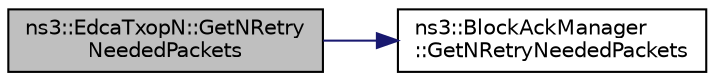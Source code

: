 digraph "ns3::EdcaTxopN::GetNRetryNeededPackets"
{
  edge [fontname="Helvetica",fontsize="10",labelfontname="Helvetica",labelfontsize="10"];
  node [fontname="Helvetica",fontsize="10",shape=record];
  rankdir="LR";
  Node1 [label="ns3::EdcaTxopN::GetNRetry\lNeededPackets",height=0.2,width=0.4,color="black", fillcolor="grey75", style="filled", fontcolor="black"];
  Node1 -> Node2 [color="midnightblue",fontsize="10",style="solid"];
  Node2 [label="ns3::BlockAckManager\l::GetNRetryNeededPackets",height=0.2,width=0.4,color="black", fillcolor="white", style="filled",URL="$d5/dec/classns3_1_1BlockAckManager.html#a324cd181a4aedaff46eed34f92055591"];
}
